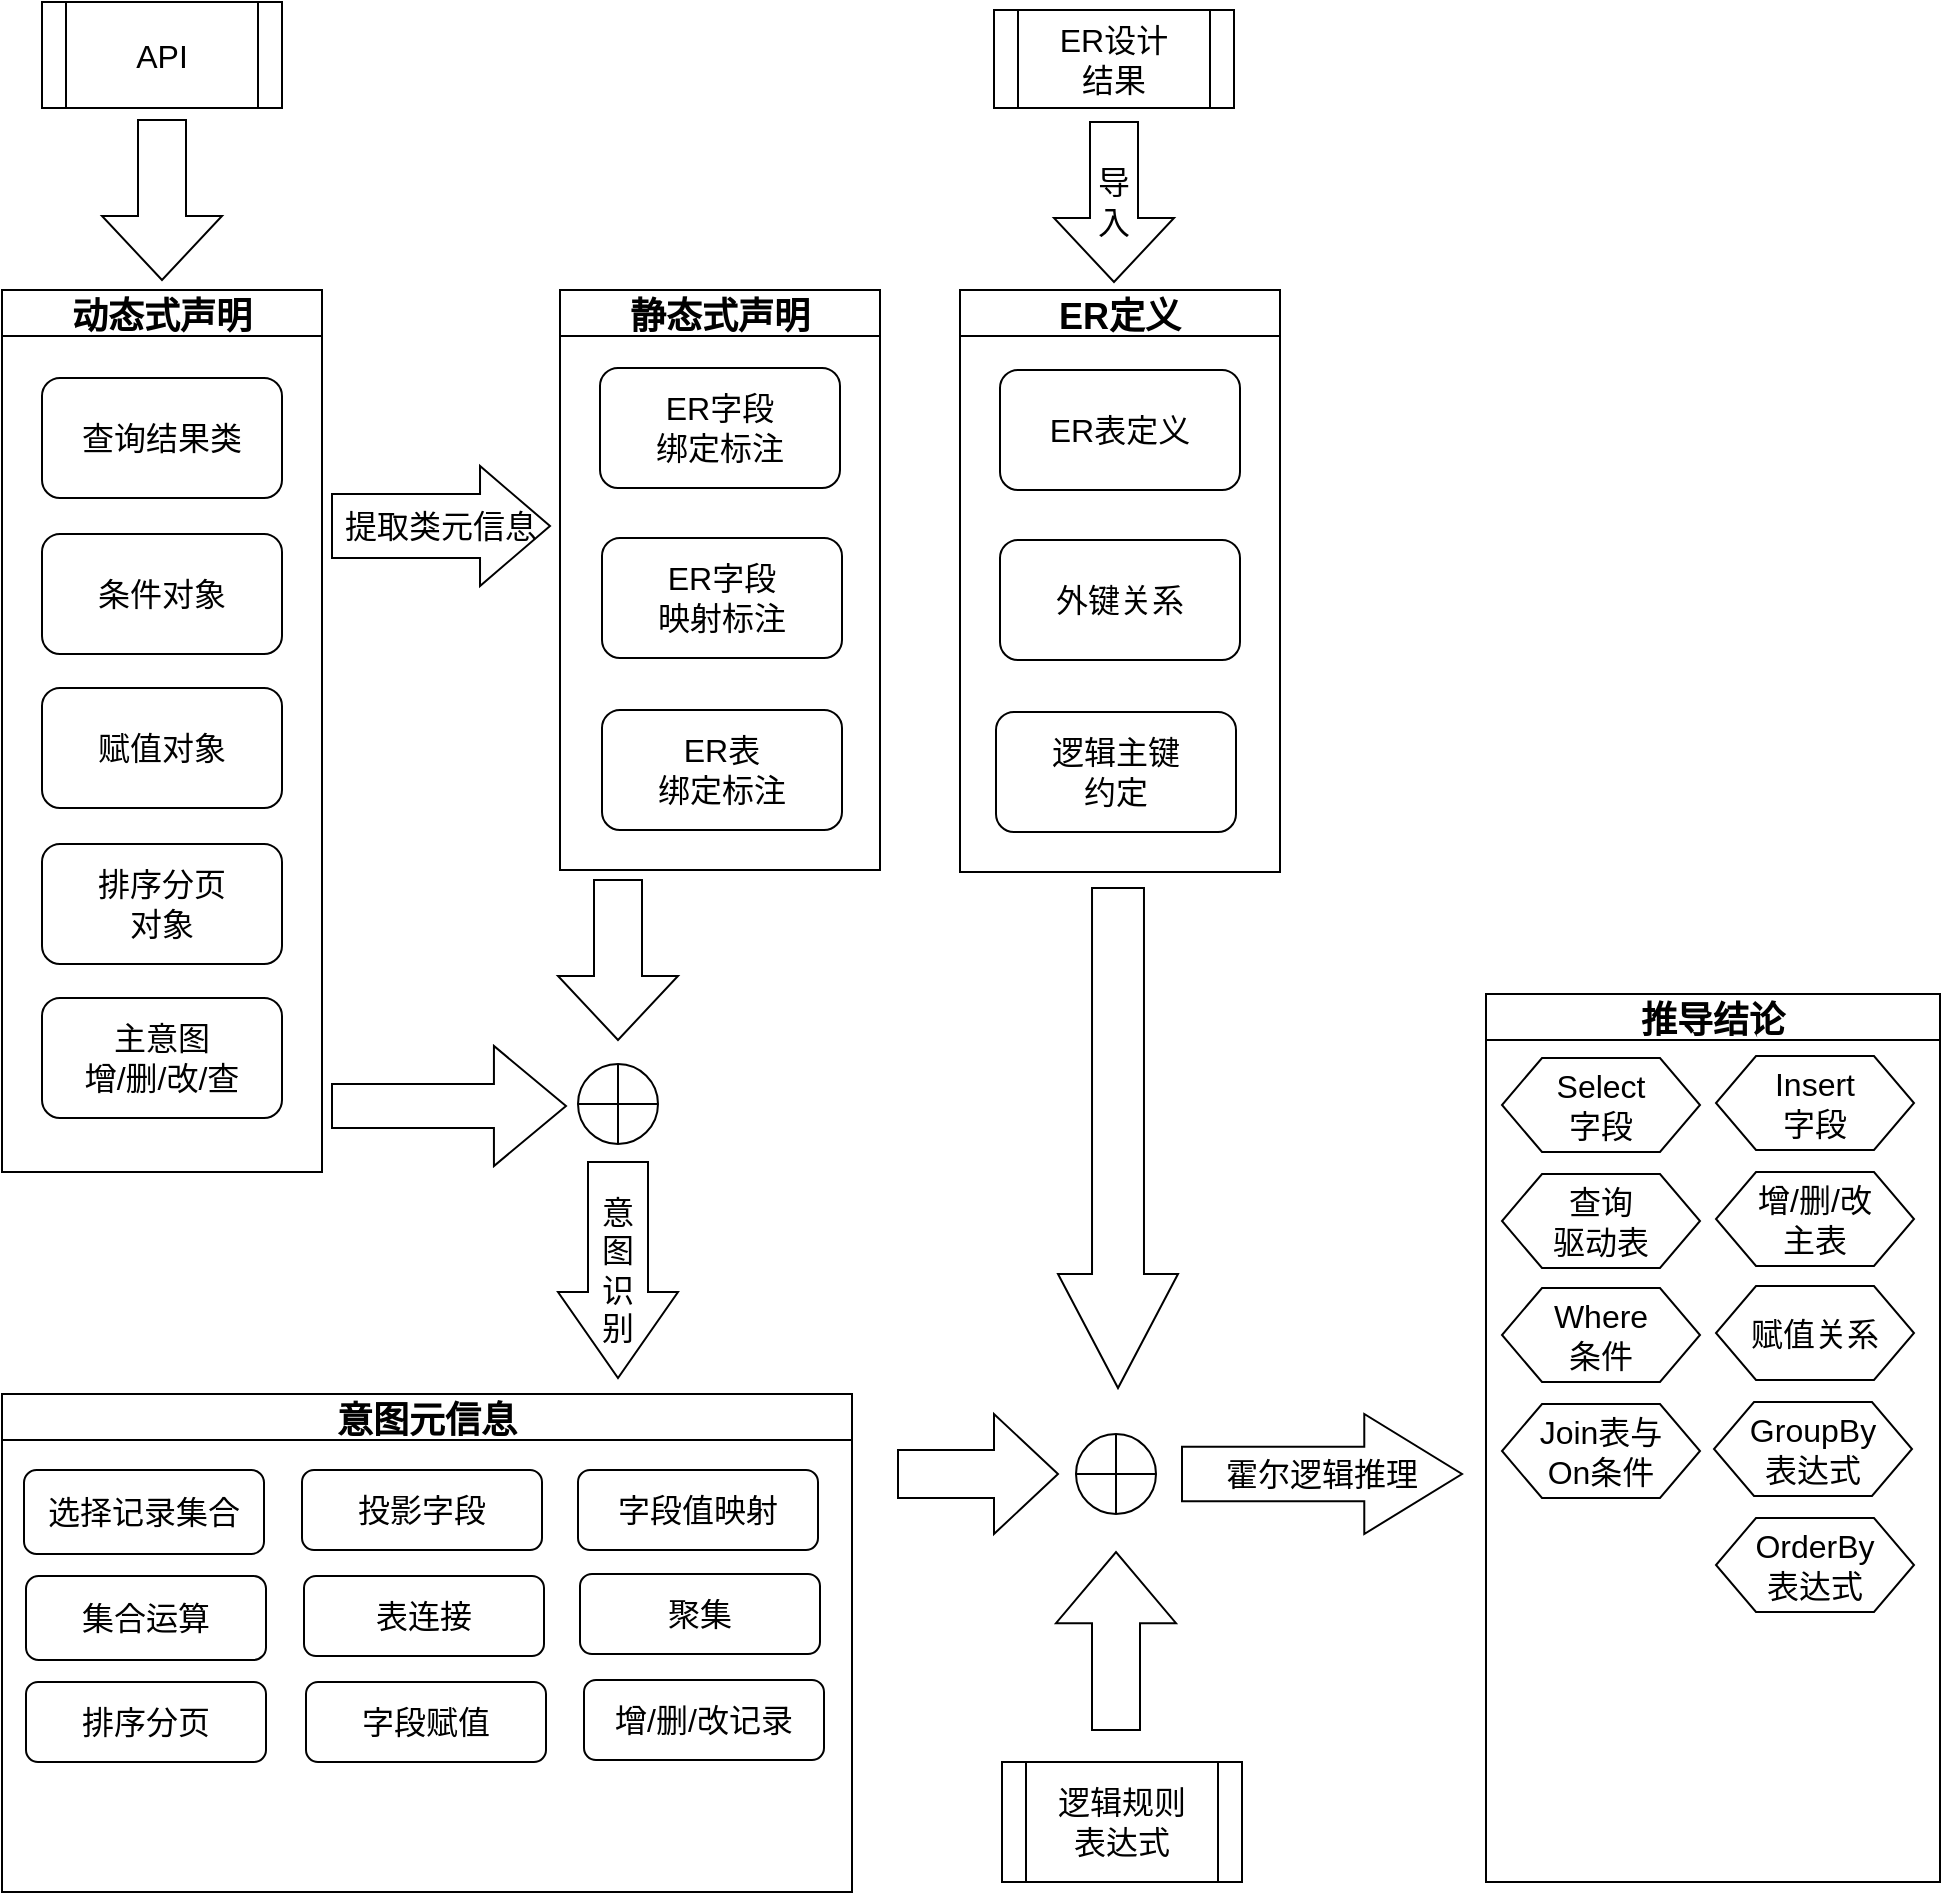 <mxfile version="20.5.1" type="github">
  <diagram name="推导原理示意图" id="5d7acffa-a066-3a61-03fe-96351882024d">
    <mxGraphModel dx="687" dy="478" grid="0" gridSize="10" guides="0" tooltips="1" connect="1" arrows="1" fold="1" page="0" pageScale="1" pageWidth="1100" pageHeight="850" background="#ffffff" math="0" shadow="0">
      <root>
        <mxCell id="0" />
        <mxCell id="1" parent="0" />
        <mxCell id="6CtU652WKUI4UOQ74HAb-1" value="条件对象" style="rounded=1;whiteSpace=wrap;html=1;fontSize=16;" parent="1" vertex="1">
          <mxGeometry x="40" y="272" width="120" height="60" as="geometry" />
        </mxCell>
        <mxCell id="6CtU652WKUI4UOQ74HAb-4" value="赋值对象" style="rounded=1;whiteSpace=wrap;html=1;fontSize=16;" parent="1" vertex="1">
          <mxGeometry x="40" y="349" width="120" height="60" as="geometry" />
        </mxCell>
        <mxCell id="6CtU652WKUI4UOQ74HAb-5" value="排序分页&lt;br&gt;对象" style="rounded=1;whiteSpace=wrap;html=1;fontSize=16;" parent="1" vertex="1">
          <mxGeometry x="40" y="427" width="120" height="60" as="geometry" />
        </mxCell>
        <mxCell id="6CtU652WKUI4UOQ74HAb-6" value="主意图&lt;br style=&quot;font-size: 16px;&quot;&gt;增/删/改/查" style="rounded=1;whiteSpace=wrap;html=1;fontSize=16;" parent="1" vertex="1">
          <mxGeometry x="40" y="504" width="120" height="60" as="geometry" />
        </mxCell>
        <mxCell id="6CtU652WKUI4UOQ74HAb-7" value="API" style="shape=process;whiteSpace=wrap;html=1;backgroundOutline=1;fontSize=16;" parent="1" vertex="1">
          <mxGeometry x="40" y="6" width="120" height="53" as="geometry" />
        </mxCell>
        <mxCell id="6CtU652WKUI4UOQ74HAb-8" value="" style="shape=singleArrow;whiteSpace=wrap;html=1;arrowWidth=0.4;arrowSize=0.4;direction=south;fontSize=16;" parent="1" vertex="1">
          <mxGeometry x="70" y="65" width="60" height="80" as="geometry" />
        </mxCell>
        <mxCell id="6CtU652WKUI4UOQ74HAb-10" value="提取类元信息" style="shape=singleArrow;whiteSpace=wrap;html=1;arrowWidth=0.533;arrowSize=0.321;fontSize=16;" parent="1" vertex="1">
          <mxGeometry x="185" y="238" width="109" height="60" as="geometry" />
        </mxCell>
        <mxCell id="6CtU652WKUI4UOQ74HAb-12" value="ER设计&lt;br&gt;结果" style="shape=process;whiteSpace=wrap;html=1;backgroundOutline=1;fontSize=16;" parent="1" vertex="1">
          <mxGeometry x="516" y="10" width="120" height="49" as="geometry" />
        </mxCell>
        <mxCell id="6CtU652WKUI4UOQ74HAb-19" value="查询结果类" style="rounded=1;whiteSpace=wrap;html=1;fontSize=16;" parent="1" vertex="1">
          <mxGeometry x="40" y="194" width="120" height="60" as="geometry" />
        </mxCell>
        <mxCell id="6CtU652WKUI4UOQ74HAb-35" value="动态式声明" style="swimlane;fontSize=18;" parent="1" vertex="1">
          <mxGeometry x="20" y="150" width="160" height="441" as="geometry" />
        </mxCell>
        <mxCell id="6CtU652WKUI4UOQ74HAb-37" value="静态式声明" style="swimlane;fontSize=18;" parent="1" vertex="1">
          <mxGeometry x="299" y="150" width="160" height="290" as="geometry" />
        </mxCell>
        <mxCell id="6CtU652WKUI4UOQ74HAb-38" value="ER表&lt;br&gt;绑定标注" style="rounded=1;whiteSpace=wrap;html=1;fontSize=16;" parent="6CtU652WKUI4UOQ74HAb-37" vertex="1">
          <mxGeometry x="21" y="210" width="120" height="60" as="geometry" />
        </mxCell>
        <mxCell id="6CtU652WKUI4UOQ74HAb-36" value="ER字段&lt;br&gt;映射标注" style="rounded=1;whiteSpace=wrap;html=1;fontSize=16;" parent="6CtU652WKUI4UOQ74HAb-37" vertex="1">
          <mxGeometry x="21" y="124" width="120" height="60" as="geometry" />
        </mxCell>
        <mxCell id="6CtU652WKUI4UOQ74HAb-11" value="ER字段&lt;br&gt;绑定标注" style="rounded=1;whiteSpace=wrap;html=1;fontSize=16;" parent="6CtU652WKUI4UOQ74HAb-37" vertex="1">
          <mxGeometry x="20" y="39" width="120" height="60" as="geometry" />
        </mxCell>
        <mxCell id="6CtU652WKUI4UOQ74HAb-40" value="" style="shape=orEllipse;perimeter=ellipsePerimeter;whiteSpace=wrap;html=1;backgroundOutline=1;fontSize=16;" parent="1" vertex="1">
          <mxGeometry x="557" y="722" width="40" height="40" as="geometry" />
        </mxCell>
        <mxCell id="6CtU652WKUI4UOQ74HAb-41" value="推导结论" style="swimlane;fontSize=18;" parent="1" vertex="1">
          <mxGeometry x="762" y="502" width="227" height="444" as="geometry" />
        </mxCell>
        <mxCell id="0kNnNipjU8F1ZvYY7ebv-4" value="&lt;span style=&quot;font-size: 16px;&quot;&gt;Select&lt;/span&gt;&lt;br style=&quot;font-size: 16px;&quot;&gt;&lt;span style=&quot;font-size: 16px;&quot;&gt;字段&lt;/span&gt;" style="shape=hexagon;perimeter=hexagonPerimeter2;whiteSpace=wrap;html=1;fixedSize=1;" vertex="1" parent="6CtU652WKUI4UOQ74HAb-41">
          <mxGeometry x="8" y="32" width="99" height="47" as="geometry" />
        </mxCell>
        <mxCell id="0kNnNipjU8F1ZvYY7ebv-6" value="&lt;span style=&quot;font-size: 16px;&quot;&gt;Insert&lt;/span&gt;&lt;br style=&quot;font-size: 16px;&quot;&gt;&lt;span style=&quot;font-size: 16px;&quot;&gt;字段&lt;/span&gt;" style="shape=hexagon;perimeter=hexagonPerimeter2;whiteSpace=wrap;html=1;fixedSize=1;" vertex="1" parent="6CtU652WKUI4UOQ74HAb-41">
          <mxGeometry x="115" y="31" width="99" height="47" as="geometry" />
        </mxCell>
        <mxCell id="0kNnNipjU8F1ZvYY7ebv-7" value="&lt;span style=&quot;font-size: 16px;&quot;&gt;查询&lt;/span&gt;&lt;br style=&quot;font-size: 16px;&quot;&gt;&lt;span style=&quot;font-size: 16px;&quot;&gt;驱动表&lt;/span&gt;" style="shape=hexagon;perimeter=hexagonPerimeter2;whiteSpace=wrap;html=1;fixedSize=1;" vertex="1" parent="6CtU652WKUI4UOQ74HAb-41">
          <mxGeometry x="8" y="90" width="99" height="47" as="geometry" />
        </mxCell>
        <mxCell id="0kNnNipjU8F1ZvYY7ebv-5" value="&lt;span style=&quot;font-size: 16px;&quot;&gt;增/删/改&lt;/span&gt;&lt;br style=&quot;font-size: 16px;&quot;&gt;&lt;span style=&quot;font-size: 16px;&quot;&gt;主表&lt;/span&gt;" style="shape=hexagon;perimeter=hexagonPerimeter2;whiteSpace=wrap;html=1;fixedSize=1;" vertex="1" parent="6CtU652WKUI4UOQ74HAb-41">
          <mxGeometry x="115" y="89" width="99" height="47" as="geometry" />
        </mxCell>
        <mxCell id="0kNnNipjU8F1ZvYY7ebv-8" value="&lt;span style=&quot;font-size: 16px;&quot;&gt;Where&lt;/span&gt;&lt;br style=&quot;font-size: 16px;&quot;&gt;&lt;span style=&quot;font-size: 16px;&quot;&gt;条件&lt;/span&gt;" style="shape=hexagon;perimeter=hexagonPerimeter2;whiteSpace=wrap;html=1;fixedSize=1;" vertex="1" parent="6CtU652WKUI4UOQ74HAb-41">
          <mxGeometry x="8" y="147" width="99" height="47" as="geometry" />
        </mxCell>
        <mxCell id="0kNnNipjU8F1ZvYY7ebv-9" value="&lt;span style=&quot;font-size: 16px;&quot;&gt;赋值关系&lt;/span&gt;" style="shape=hexagon;perimeter=hexagonPerimeter2;whiteSpace=wrap;html=1;fixedSize=1;" vertex="1" parent="6CtU652WKUI4UOQ74HAb-41">
          <mxGeometry x="115" y="146" width="99" height="47" as="geometry" />
        </mxCell>
        <mxCell id="0kNnNipjU8F1ZvYY7ebv-10" value="&lt;span style=&quot;font-size: 16px;&quot;&gt;Join表与&lt;/span&gt;&lt;br style=&quot;font-size: 16px;&quot;&gt;&lt;span style=&quot;font-size: 16px;&quot;&gt;On条件&lt;/span&gt;" style="shape=hexagon;perimeter=hexagonPerimeter2;whiteSpace=wrap;html=1;fixedSize=1;" vertex="1" parent="6CtU652WKUI4UOQ74HAb-41">
          <mxGeometry x="8" y="205" width="99" height="47" as="geometry" />
        </mxCell>
        <mxCell id="0kNnNipjU8F1ZvYY7ebv-11" value="&lt;span style=&quot;font-size: 16px;&quot;&gt;GroupBy&lt;/span&gt;&lt;br style=&quot;font-size: 16px;&quot;&gt;&lt;span style=&quot;font-size: 16px;&quot;&gt;表达式&lt;/span&gt;" style="shape=hexagon;perimeter=hexagonPerimeter2;whiteSpace=wrap;html=1;fixedSize=1;" vertex="1" parent="6CtU652WKUI4UOQ74HAb-41">
          <mxGeometry x="114" y="204" width="99" height="47" as="geometry" />
        </mxCell>
        <mxCell id="0kNnNipjU8F1ZvYY7ebv-12" value="&lt;span style=&quot;font-size: 16px;&quot;&gt;OrderBy&lt;/span&gt;&lt;br style=&quot;font-size: 16px;&quot;&gt;&lt;span style=&quot;font-size: 16px;&quot;&gt;表达式&lt;/span&gt;" style="shape=hexagon;perimeter=hexagonPerimeter2;whiteSpace=wrap;html=1;fixedSize=1;" vertex="1" parent="6CtU652WKUI4UOQ74HAb-41">
          <mxGeometry x="115" y="262" width="99" height="47" as="geometry" />
        </mxCell>
        <mxCell id="6CtU652WKUI4UOQ74HAb-44" value="意图元信息" style="swimlane;fontSize=18;startSize=23;" parent="1" vertex="1">
          <mxGeometry x="20" y="702" width="425" height="249" as="geometry" />
        </mxCell>
        <mxCell id="E0FslXfQPX47TbM4qjnE-1" value="投影字段" style="rounded=1;whiteSpace=wrap;html=1;fontSize=16;" parent="6CtU652WKUI4UOQ74HAb-44" vertex="1">
          <mxGeometry x="150" y="38" width="120" height="40" as="geometry" />
        </mxCell>
        <mxCell id="E0FslXfQPX47TbM4qjnE-2" value="选择记录集合" style="rounded=1;whiteSpace=wrap;html=1;fontSize=16;" parent="6CtU652WKUI4UOQ74HAb-44" vertex="1">
          <mxGeometry x="11" y="38" width="120" height="42" as="geometry" />
        </mxCell>
        <mxCell id="E0FslXfQPX47TbM4qjnE-6" value="字段值映射" style="rounded=1;whiteSpace=wrap;html=1;fontSize=16;" parent="6CtU652WKUI4UOQ74HAb-44" vertex="1">
          <mxGeometry x="288" y="38" width="120" height="40" as="geometry" />
        </mxCell>
        <mxCell id="6CtU652WKUI4UOQ74HAb-32" value="聚集" style="rounded=1;whiteSpace=wrap;html=1;fontSize=16;" parent="6CtU652WKUI4UOQ74HAb-44" vertex="1">
          <mxGeometry x="289" y="90" width="120" height="40" as="geometry" />
        </mxCell>
        <mxCell id="E0FslXfQPX47TbM4qjnE-3" value="排序分页" style="rounded=1;whiteSpace=wrap;html=1;fontSize=16;" parent="6CtU652WKUI4UOQ74HAb-44" vertex="1">
          <mxGeometry x="12" y="144" width="120" height="40" as="geometry" />
        </mxCell>
        <mxCell id="E0FslXfQPX47TbM4qjnE-9" value="表连接" style="rounded=1;whiteSpace=wrap;html=1;fontSize=16;" parent="6CtU652WKUI4UOQ74HAb-44" vertex="1">
          <mxGeometry x="151" y="91" width="120" height="40" as="geometry" />
        </mxCell>
        <mxCell id="E0FslXfQPX47TbM4qjnE-4" value="字段赋值" style="rounded=1;whiteSpace=wrap;html=1;fontSize=16;" parent="6CtU652WKUI4UOQ74HAb-44" vertex="1">
          <mxGeometry x="152" y="144" width="120" height="40" as="geometry" />
        </mxCell>
        <mxCell id="E0FslXfQPX47TbM4qjnE-8" value="增/删/改记录" style="rounded=1;whiteSpace=wrap;html=1;fontSize=16;" parent="6CtU652WKUI4UOQ74HAb-44" vertex="1">
          <mxGeometry x="291" y="143" width="120" height="40" as="geometry" />
        </mxCell>
        <mxCell id="0kNnNipjU8F1ZvYY7ebv-13" value="集合运算" style="rounded=1;whiteSpace=wrap;html=1;fontSize=16;" vertex="1" parent="6CtU652WKUI4UOQ74HAb-44">
          <mxGeometry x="12" y="91" width="120" height="42" as="geometry" />
        </mxCell>
        <mxCell id="6CtU652WKUI4UOQ74HAb-45" value="ER定义" style="swimlane;fontSize=18;" parent="1" vertex="1">
          <mxGeometry x="499" y="150" width="160" height="291" as="geometry" />
        </mxCell>
        <mxCell id="6CtU652WKUI4UOQ74HAb-14" value="外键关系" style="rounded=1;whiteSpace=wrap;html=1;fontSize=16;" parent="6CtU652WKUI4UOQ74HAb-45" vertex="1">
          <mxGeometry x="20" y="125" width="120" height="60" as="geometry" />
        </mxCell>
        <mxCell id="6CtU652WKUI4UOQ74HAb-15" value="逻辑主键&lt;br&gt;约定" style="rounded=1;whiteSpace=wrap;html=1;fontSize=16;" parent="6CtU652WKUI4UOQ74HAb-45" vertex="1">
          <mxGeometry x="18" y="211" width="120" height="60" as="geometry" />
        </mxCell>
        <mxCell id="6CtU652WKUI4UOQ74HAb-13" value="ER表定义" style="rounded=1;whiteSpace=wrap;html=1;fontSize=16;" parent="6CtU652WKUI4UOQ74HAb-45" vertex="1">
          <mxGeometry x="20" y="40" width="120" height="60" as="geometry" />
        </mxCell>
        <mxCell id="6CtU652WKUI4UOQ74HAb-47" value="" style="shape=singleArrow;whiteSpace=wrap;html=1;arrowWidth=0.433;arrowSize=0.228;direction=south;fontSize=16;" parent="1" vertex="1">
          <mxGeometry x="548" y="449" width="60" height="250" as="geometry" />
        </mxCell>
        <mxCell id="6CtU652WKUI4UOQ74HAb-48" value="意&lt;br&gt;图&lt;br&gt;识&lt;br&gt;别" style="shape=singleArrow;whiteSpace=wrap;html=1;arrowWidth=0.5;arrowSize=0.398;direction=south;fontSize=16;" parent="1" vertex="1">
          <mxGeometry x="298" y="586" width="60" height="108" as="geometry" />
        </mxCell>
        <mxCell id="6CtU652WKUI4UOQ74HAb-50" value="" style="shape=singleArrow;whiteSpace=wrap;html=1;arrowWidth=0.4;arrowSize=0.4;direction=north;fontSize=16;" parent="1" vertex="1">
          <mxGeometry x="547" y="781" width="60" height="89" as="geometry" />
        </mxCell>
        <mxCell id="6CtU652WKUI4UOQ74HAb-51" value="霍尔逻辑推理" style="shape=singleArrow;whiteSpace=wrap;html=1;arrowWidth=0.454;arrowSize=0.349;direction=east;fontSize=16;" parent="1" vertex="1">
          <mxGeometry x="610" y="712" width="140" height="60" as="geometry" />
        </mxCell>
        <mxCell id="6CtU652WKUI4UOQ74HAb-52" value="逻辑规则&lt;br&gt;表达式" style="shape=process;whiteSpace=wrap;html=1;backgroundOutline=1;fontSize=16;" parent="1" vertex="1">
          <mxGeometry x="520" y="886" width="120" height="60" as="geometry" />
        </mxCell>
        <mxCell id="6CtU652WKUI4UOQ74HAb-53" value="" style="shape=singleArrow;whiteSpace=wrap;html=1;arrowWidth=0.4;arrowSize=0.4;direction=east;fontSize=16;" parent="1" vertex="1">
          <mxGeometry x="468" y="712" width="80" height="60" as="geometry" />
        </mxCell>
        <mxCell id="6CtU652WKUI4UOQ74HAb-55" value="导&lt;br&gt;入" style="shape=singleArrow;whiteSpace=wrap;html=1;arrowWidth=0.4;arrowSize=0.4;direction=south;fontSize=16;" parent="1" vertex="1">
          <mxGeometry x="546" y="66" width="60" height="80" as="geometry" />
        </mxCell>
        <mxCell id="0kNnNipjU8F1ZvYY7ebv-1" value="" style="shape=orEllipse;perimeter=ellipsePerimeter;whiteSpace=wrap;html=1;backgroundOutline=1;fontSize=16;" vertex="1" parent="1">
          <mxGeometry x="308" y="537" width="40" height="40" as="geometry" />
        </mxCell>
        <mxCell id="0kNnNipjU8F1ZvYY7ebv-2" value="" style="shape=singleArrow;whiteSpace=wrap;html=1;arrowWidth=0.367;arrowSize=0.308;direction=east;fontSize=16;" vertex="1" parent="1">
          <mxGeometry x="185" y="528" width="117" height="60" as="geometry" />
        </mxCell>
        <mxCell id="0kNnNipjU8F1ZvYY7ebv-3" value="" style="shape=singleArrow;whiteSpace=wrap;html=1;arrowWidth=0.4;arrowSize=0.4;direction=south;fontSize=16;" vertex="1" parent="1">
          <mxGeometry x="298" y="445" width="60" height="80" as="geometry" />
        </mxCell>
      </root>
    </mxGraphModel>
  </diagram>
</mxfile>
